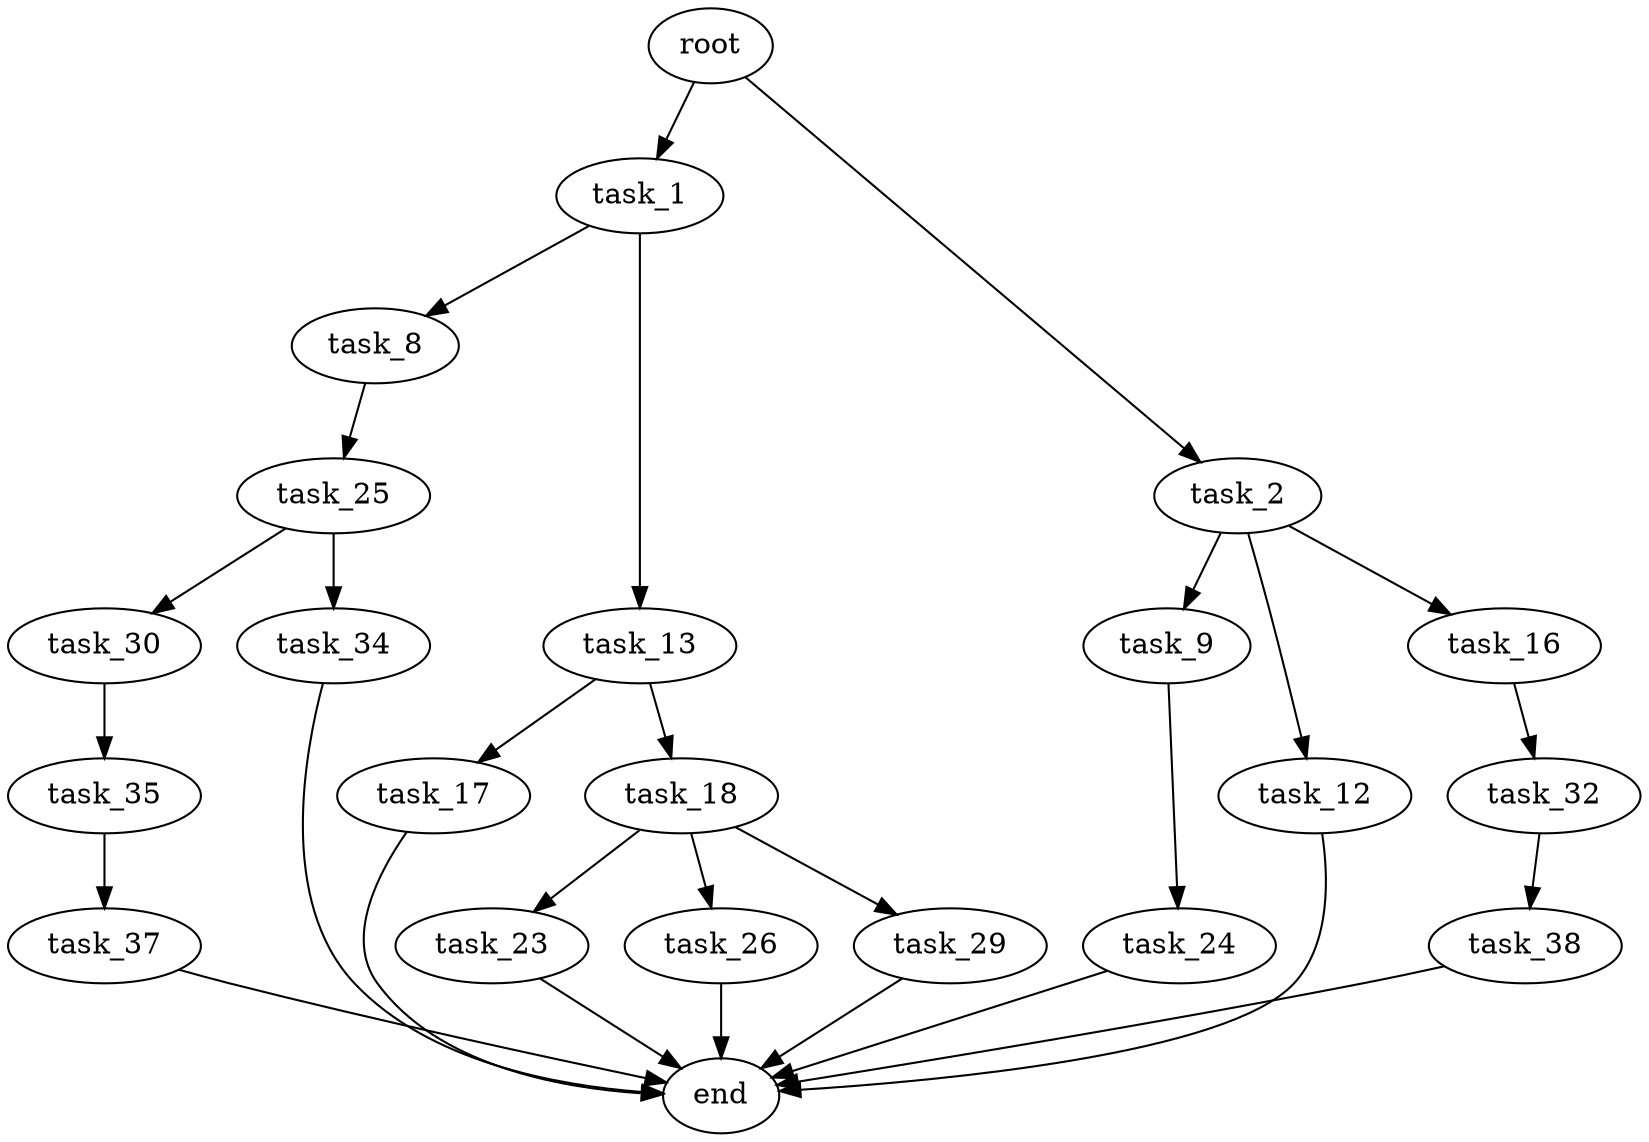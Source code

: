 digraph G {
  root [size="0.000000"];
  task_1 [size="3528885658.000000"];
  task_2 [size="1421339672.000000"];
  task_8 [size="5270838017.000000"];
  task_13 [size="68719476736.000000"];
  task_9 [size="122345409085.000000"];
  task_12 [size="3510930212.000000"];
  task_16 [size="1131219378216.000000"];
  task_25 [size="782757789696.000000"];
  task_24 [size="106547961806.000000"];
  end [size="0.000000"];
  task_17 [size="454029434369.000000"];
  task_18 [size="38767911706.000000"];
  task_32 [size="1073741824000.000000"];
  task_23 [size="231928233984.000000"];
  task_26 [size="123454462596.000000"];
  task_29 [size="496184240663.000000"];
  task_30 [size="28991029248.000000"];
  task_34 [size="68719476736.000000"];
  task_35 [size="68531825132.000000"];
  task_38 [size="819763827532.000000"];
  task_37 [size="1905087445.000000"];

  root -> task_1 [size="1.000000"];
  root -> task_2 [size="1.000000"];
  task_1 -> task_8 [size="75497472.000000"];
  task_1 -> task_13 [size="75497472.000000"];
  task_2 -> task_9 [size="134217728.000000"];
  task_2 -> task_12 [size="134217728.000000"];
  task_2 -> task_16 [size="134217728.000000"];
  task_8 -> task_25 [size="209715200.000000"];
  task_13 -> task_17 [size="134217728.000000"];
  task_13 -> task_18 [size="134217728.000000"];
  task_9 -> task_24 [size="301989888.000000"];
  task_12 -> end [size="1.000000"];
  task_16 -> task_32 [size="679477248.000000"];
  task_25 -> task_30 [size="679477248.000000"];
  task_25 -> task_34 [size="679477248.000000"];
  task_24 -> end [size="1.000000"];
  task_17 -> end [size="1.000000"];
  task_18 -> task_23 [size="838860800.000000"];
  task_18 -> task_26 [size="838860800.000000"];
  task_18 -> task_29 [size="838860800.000000"];
  task_32 -> task_38 [size="838860800.000000"];
  task_23 -> end [size="1.000000"];
  task_26 -> end [size="1.000000"];
  task_29 -> end [size="1.000000"];
  task_30 -> task_35 [size="75497472.000000"];
  task_34 -> end [size="1.000000"];
  task_35 -> task_37 [size="75497472.000000"];
  task_38 -> end [size="1.000000"];
  task_37 -> end [size="1.000000"];
}
